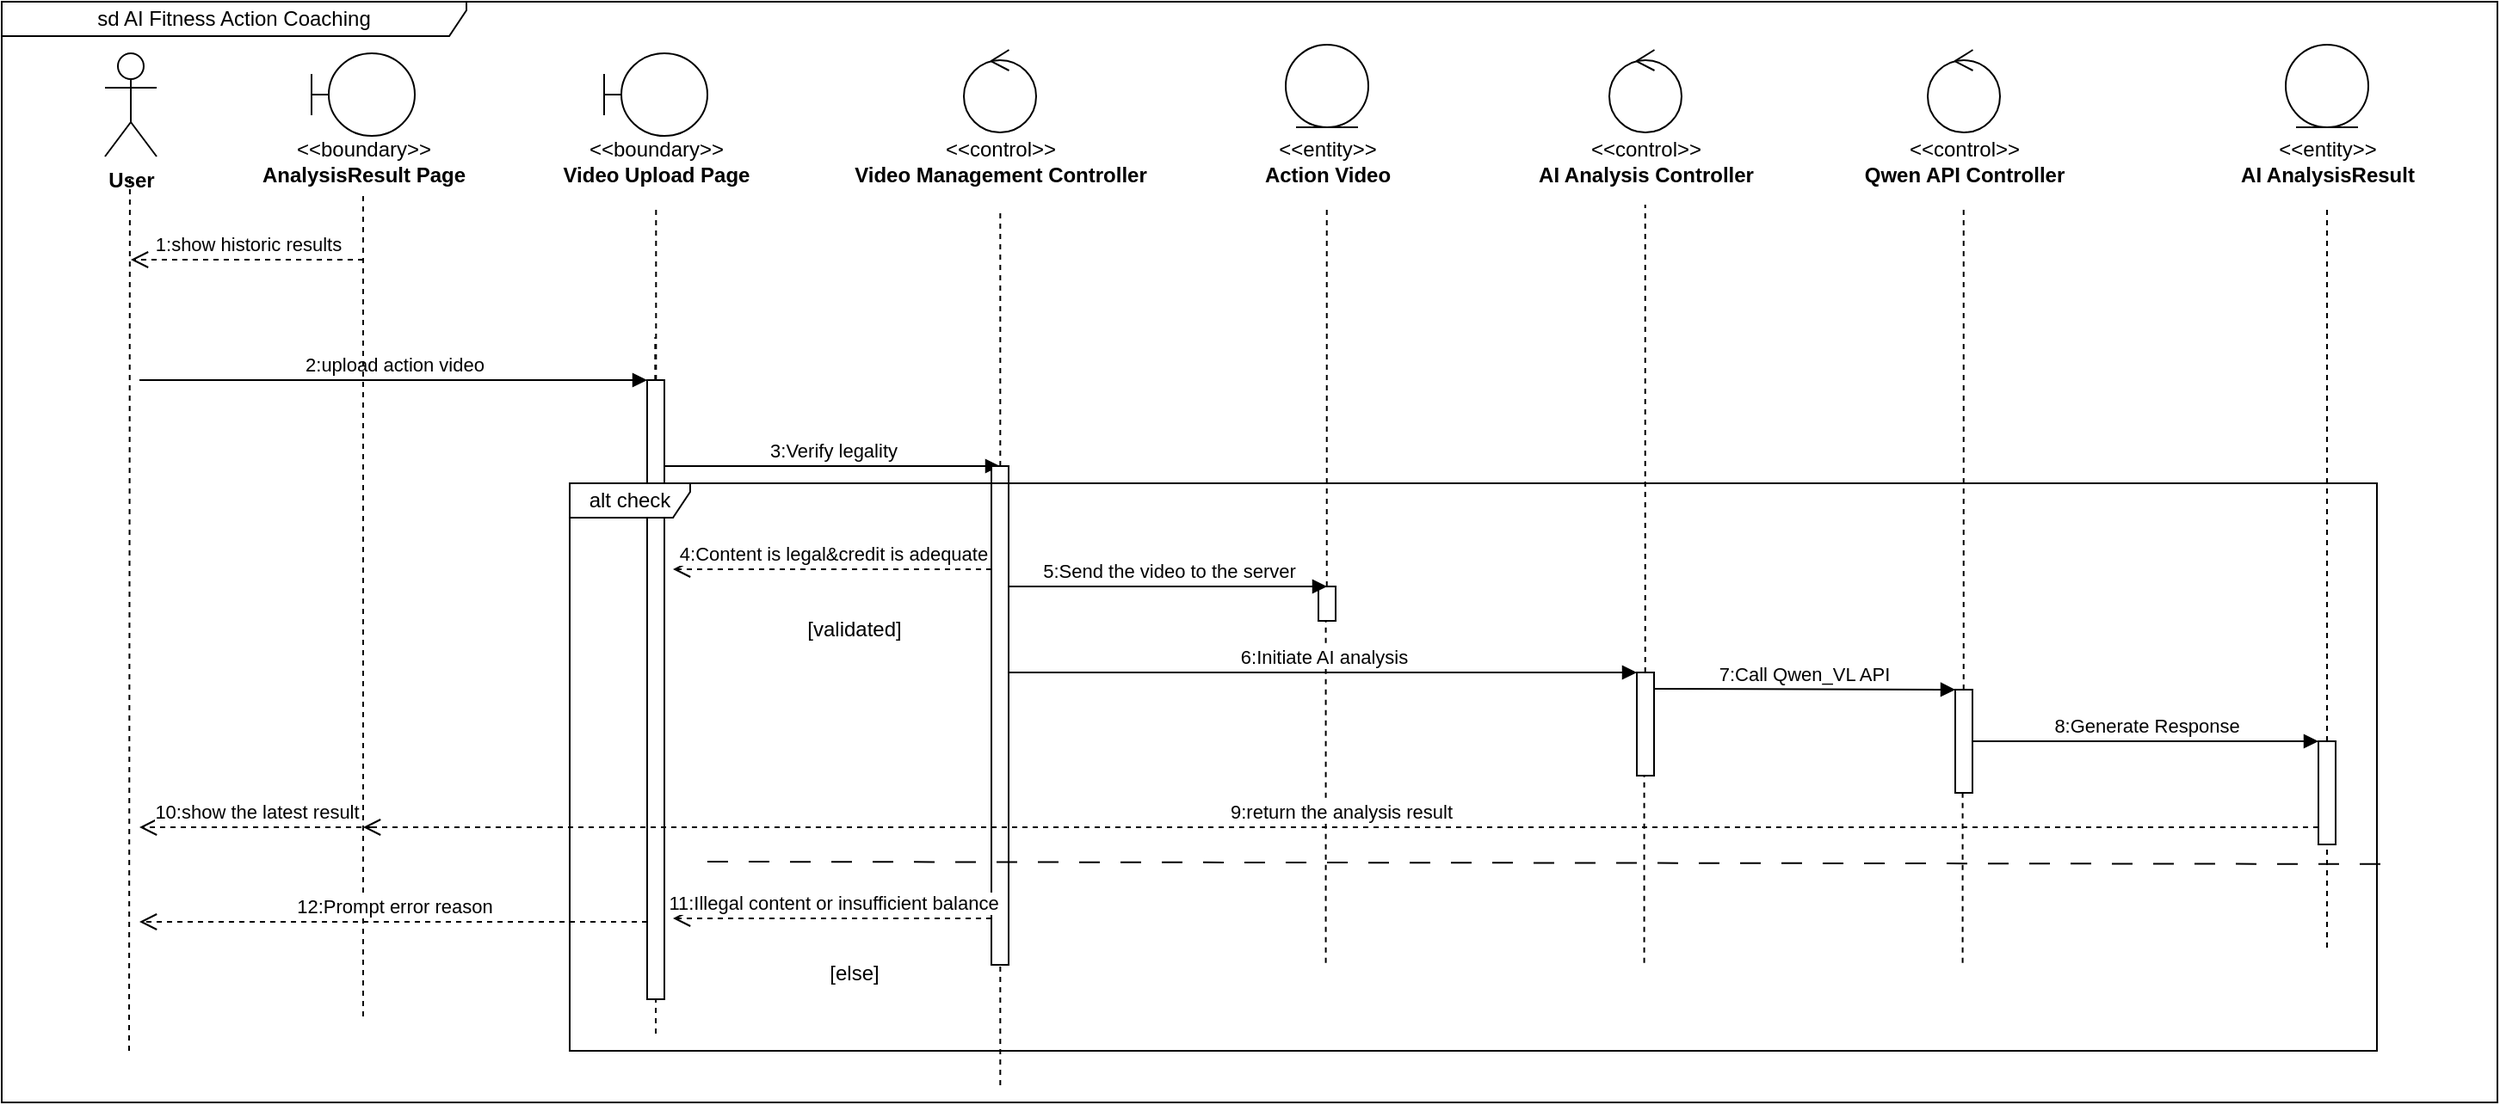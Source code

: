 <mxfile version="22.0.3" type="device">
  <diagram name="第 1 页" id="2SSCKnnj2jTLZ7HPCaVc">
    <mxGraphModel dx="2275" dy="991" grid="1" gridSize="10" guides="1" tooltips="1" connect="1" arrows="1" fold="1" page="1" pageScale="1" pageWidth="827" pageHeight="1169" math="0" shadow="0">
      <root>
        <mxCell id="0" />
        <mxCell id="1" parent="0" />
        <mxCell id="XC0Le2rnuZc1D-RvS7yY-1" value="" style="endArrow=none;dashed=1;html=1;rounded=0;" parent="1" source="XC0Le2rnuZc1D-RvS7yY-21" edge="1">
          <mxGeometry width="50" height="50" relative="1" as="geometry">
            <mxPoint x="270" y="900" as="sourcePoint" />
            <mxPoint x="269.66" y="245" as="targetPoint" />
          </mxGeometry>
        </mxCell>
        <mxCell id="XC0Le2rnuZc1D-RvS7yY-2" value="&lt;b&gt;User&lt;/b&gt;" style="shape=umlActor;verticalLabelPosition=bottom;verticalAlign=top;html=1;outlineConnect=0;" parent="1" vertex="1">
          <mxGeometry x="-50" y="80" width="30" height="60" as="geometry" />
        </mxCell>
        <mxCell id="XC0Le2rnuZc1D-RvS7yY-3" value="" style="endArrow=none;dashed=1;html=1;rounded=0;" parent="1" edge="1">
          <mxGeometry width="50" height="50" relative="1" as="geometry">
            <mxPoint x="-36" y="660" as="sourcePoint" />
            <mxPoint x="-35.53" y="150" as="targetPoint" />
          </mxGeometry>
        </mxCell>
        <mxCell id="XC0Le2rnuZc1D-RvS7yY-4" value="" style="shape=umlBoundary;whiteSpace=wrap;html=1;aspect=fixed;" parent="1" vertex="1">
          <mxGeometry x="240" y="80" width="60" height="48" as="geometry" />
        </mxCell>
        <mxCell id="XC0Le2rnuZc1D-RvS7yY-5" value="&amp;lt;&amp;lt;boundary&amp;gt;&amp;gt;&lt;br&gt;&lt;b&gt;Video Upload Page&lt;/b&gt;" style="text;html=1;align=center;verticalAlign=middle;resizable=0;points=[];autosize=1;strokeColor=none;fillColor=none;" parent="1" vertex="1">
          <mxGeometry x="205" y="123" width="130" height="40" as="geometry" />
        </mxCell>
        <mxCell id="XC0Le2rnuZc1D-RvS7yY-6" value="" style="endArrow=none;dashed=1;html=1;rounded=0;" parent="1" source="XC0Le2rnuZc1D-RvS7yY-21" edge="1">
          <mxGeometry width="50" height="50" relative="1" as="geometry">
            <mxPoint x="269.58" y="610.833" as="sourcePoint" />
            <mxPoint x="270.16" y="170" as="targetPoint" />
          </mxGeometry>
        </mxCell>
        <mxCell id="XC0Le2rnuZc1D-RvS7yY-7" value="" style="ellipse;shape=umlControl;whiteSpace=wrap;html=1;aspect=fixed;" parent="1" vertex="1">
          <mxGeometry x="449" y="78" width="42" height="48" as="geometry" />
        </mxCell>
        <mxCell id="XC0Le2rnuZc1D-RvS7yY-8" value="&amp;lt;&amp;lt;control&amp;gt;&amp;gt;&lt;br&gt;&lt;b&gt;Video Management Controller&lt;/b&gt;" style="text;html=1;align=center;verticalAlign=middle;resizable=0;points=[];autosize=1;strokeColor=none;fillColor=none;" parent="1" vertex="1">
          <mxGeometry x="375" y="123" width="190" height="40" as="geometry" />
        </mxCell>
        <mxCell id="XC0Le2rnuZc1D-RvS7yY-9" value="" style="endArrow=none;dashed=1;html=1;rounded=0;" parent="1" edge="1">
          <mxGeometry width="50" height="50" relative="1" as="geometry">
            <mxPoint x="470.16" y="680" as="sourcePoint" />
            <mxPoint x="470.16" y="170" as="targetPoint" />
          </mxGeometry>
        </mxCell>
        <mxCell id="XC0Le2rnuZc1D-RvS7yY-10" value="" style="ellipse;shape=umlControl;whiteSpace=wrap;html=1;aspect=fixed;" parent="1" vertex="1">
          <mxGeometry x="824" y="78" width="42" height="48" as="geometry" />
        </mxCell>
        <mxCell id="XC0Le2rnuZc1D-RvS7yY-11" value="&amp;lt;&amp;lt;control&amp;gt;&amp;gt;&lt;br&gt;&lt;b&gt;AI Analysis Controller&lt;/b&gt;" style="text;html=1;align=center;verticalAlign=middle;resizable=0;points=[];autosize=1;strokeColor=none;fillColor=none;" parent="1" vertex="1">
          <mxGeometry x="770" y="123" width="150" height="40" as="geometry" />
        </mxCell>
        <mxCell id="XC0Le2rnuZc1D-RvS7yY-14" value="" style="ellipse;shape=umlEntity;whiteSpace=wrap;html=1;aspect=fixed;" parent="1" vertex="1">
          <mxGeometry x="636" y="75" width="48" height="48" as="geometry" />
        </mxCell>
        <mxCell id="XC0Le2rnuZc1D-RvS7yY-15" value="&amp;lt;&amp;lt;entity&amp;gt;&amp;gt;&lt;br&gt;&lt;b&gt;Action Video&lt;/b&gt;" style="text;html=1;align=center;verticalAlign=middle;resizable=0;points=[];autosize=1;strokeColor=none;fillColor=none;" parent="1" vertex="1">
          <mxGeometry x="610" y="123" width="100" height="40" as="geometry" />
        </mxCell>
        <mxCell id="XC0Le2rnuZc1D-RvS7yY-16" value="" style="endArrow=none;dashed=1;html=1;rounded=0;" parent="1" source="XC0Le2rnuZc1D-RvS7yY-26" edge="1">
          <mxGeometry width="50" height="50" relative="1" as="geometry">
            <mxPoint x="659.29" y="608.833" as="sourcePoint" />
            <mxPoint x="659.87" y="168" as="targetPoint" />
          </mxGeometry>
        </mxCell>
        <mxCell id="XC0Le2rnuZc1D-RvS7yY-17" value="" style="endArrow=none;dashed=1;html=1;rounded=0;" parent="1" source="XC0Le2rnuZc1D-RvS7yY-29" edge="1">
          <mxGeometry width="50" height="50" relative="1" as="geometry">
            <mxPoint x="844.29" y="608.833" as="sourcePoint" />
            <mxPoint x="844.87" y="168" as="targetPoint" />
          </mxGeometry>
        </mxCell>
        <mxCell id="XC0Le2rnuZc1D-RvS7yY-18" value="" style="endArrow=none;dashed=1;html=1;rounded=0;" parent="1" source="XC0Le2rnuZc1D-RvS7yY-33" edge="1">
          <mxGeometry width="50" height="50" relative="1" as="geometry">
            <mxPoint x="1029.29" y="608.833" as="sourcePoint" />
            <mxPoint x="1029.87" y="168" as="targetPoint" />
          </mxGeometry>
        </mxCell>
        <mxCell id="XC0Le2rnuZc1D-RvS7yY-19" value="2:upload action video" style="html=1;verticalAlign=bottom;endArrow=block;curved=0;rounded=0;" parent="1" edge="1">
          <mxGeometry width="80" relative="1" as="geometry">
            <mxPoint x="-30" y="270" as="sourcePoint" />
            <mxPoint x="265" y="270" as="targetPoint" />
            <mxPoint as="offset" />
          </mxGeometry>
        </mxCell>
        <mxCell id="XC0Le2rnuZc1D-RvS7yY-20" value="" style="endArrow=none;dashed=1;html=1;rounded=0;" parent="1" target="XC0Le2rnuZc1D-RvS7yY-21" edge="1">
          <mxGeometry width="50" height="50" relative="1" as="geometry">
            <mxPoint x="269.58" y="610.833" as="sourcePoint" />
            <mxPoint x="270.16" y="170" as="targetPoint" />
          </mxGeometry>
        </mxCell>
        <mxCell id="XC0Le2rnuZc1D-RvS7yY-22" value="3:Verify legality" style="html=1;verticalAlign=bottom;endArrow=block;curved=0;rounded=0;" parent="1" edge="1">
          <mxGeometry width="80" relative="1" as="geometry">
            <mxPoint x="275" y="320" as="sourcePoint" />
            <mxPoint x="470" y="320" as="targetPoint" />
          </mxGeometry>
        </mxCell>
        <mxCell id="XC0Le2rnuZc1D-RvS7yY-24" value="" style="html=1;points=[[0,0,0,0,5],[0,1,0,0,-5],[1,0,0,0,5],[1,1,0,0,-5]];perimeter=orthogonalPerimeter;outlineConnect=0;targetShapes=umlLifeline;portConstraint=eastwest;newEdgeStyle={&quot;curved&quot;:0,&quot;rounded&quot;:0};" parent="1" vertex="1">
          <mxGeometry x="465" y="320" width="10" height="290" as="geometry" />
        </mxCell>
        <mxCell id="XC0Le2rnuZc1D-RvS7yY-25" value="" style="endArrow=none;dashed=1;html=1;rounded=0;" parent="1" target="XC0Le2rnuZc1D-RvS7yY-26" edge="1">
          <mxGeometry width="50" height="50" relative="1" as="geometry">
            <mxPoint x="659.29" y="608.833" as="sourcePoint" />
            <mxPoint x="659.87" y="168" as="targetPoint" />
          </mxGeometry>
        </mxCell>
        <mxCell id="XC0Le2rnuZc1D-RvS7yY-26" value="" style="html=1;points=[[0,0,0,0,5],[0,1,0,0,-5],[1,0,0,0,5],[1,1,0,0,-5]];perimeter=orthogonalPerimeter;outlineConnect=0;targetShapes=umlLifeline;portConstraint=eastwest;newEdgeStyle={&quot;curved&quot;:0,&quot;rounded&quot;:0};" parent="1" vertex="1">
          <mxGeometry x="655" y="390" width="10" height="20" as="geometry" />
        </mxCell>
        <mxCell id="XC0Le2rnuZc1D-RvS7yY-28" value="" style="endArrow=none;dashed=1;html=1;rounded=0;" parent="1" target="XC0Le2rnuZc1D-RvS7yY-29" edge="1">
          <mxGeometry width="50" height="50" relative="1" as="geometry">
            <mxPoint x="844.29" y="608.833" as="sourcePoint" />
            <mxPoint x="844.87" y="168" as="targetPoint" />
          </mxGeometry>
        </mxCell>
        <mxCell id="XC0Le2rnuZc1D-RvS7yY-29" value="" style="html=1;points=[[0,0,0,0,5],[0,1,0,0,-5],[1,0,0,0,5],[1,1,0,0,-5]];perimeter=orthogonalPerimeter;outlineConnect=0;targetShapes=umlLifeline;portConstraint=eastwest;newEdgeStyle={&quot;curved&quot;:0,&quot;rounded&quot;:0};" parent="1" vertex="1">
          <mxGeometry x="840" y="440" width="10" height="60" as="geometry" />
        </mxCell>
        <mxCell id="XC0Le2rnuZc1D-RvS7yY-32" value="" style="endArrow=none;dashed=1;html=1;rounded=0;" parent="1" target="XC0Le2rnuZc1D-RvS7yY-33" edge="1">
          <mxGeometry width="50" height="50" relative="1" as="geometry">
            <mxPoint x="1029.29" y="608.833" as="sourcePoint" />
            <mxPoint x="1029.87" y="168" as="targetPoint" />
          </mxGeometry>
        </mxCell>
        <mxCell id="XC0Le2rnuZc1D-RvS7yY-33" value="" style="html=1;points=[[0,0,0,0,5],[0,1,0,0,-5],[1,0,0,0,5],[1,1,0,0,-5]];perimeter=orthogonalPerimeter;outlineConnect=0;targetShapes=umlLifeline;portConstraint=eastwest;newEdgeStyle={&quot;curved&quot;:0,&quot;rounded&quot;:0};" parent="1" vertex="1">
          <mxGeometry x="1025" y="450" width="10" height="60" as="geometry" />
        </mxCell>
        <mxCell id="XC0Le2rnuZc1D-RvS7yY-42" value="" style="endArrow=none;dashed=1;html=1;rounded=0;" parent="1" edge="1">
          <mxGeometry width="50" height="50" relative="1" as="geometry">
            <mxPoint x="1241" y="600" as="sourcePoint" />
            <mxPoint x="1241" y="168" as="targetPoint" />
          </mxGeometry>
        </mxCell>
        <mxCell id="XC0Le2rnuZc1D-RvS7yY-49" value="1:show historic results" style="html=1;verticalAlign=bottom;endArrow=open;dashed=1;endSize=8;curved=0;rounded=0;" parent="1" edge="1">
          <mxGeometry relative="1" as="geometry">
            <mxPoint x="100" y="200" as="sourcePoint" />
            <mxPoint x="-35" y="200" as="targetPoint" />
          </mxGeometry>
        </mxCell>
        <mxCell id="XC0Le2rnuZc1D-RvS7yY-50" value="" style="ellipse;shape=umlControl;whiteSpace=wrap;html=1;aspect=fixed;" parent="1" vertex="1">
          <mxGeometry x="1009" y="78" width="42" height="48" as="geometry" />
        </mxCell>
        <mxCell id="XC0Le2rnuZc1D-RvS7yY-51" value="&amp;lt;&amp;lt;control&amp;gt;&amp;gt;&lt;br&gt;&lt;b&gt;Qwen API Controller&lt;/b&gt;" style="text;html=1;align=center;verticalAlign=middle;resizable=0;points=[];autosize=1;strokeColor=none;fillColor=none;" parent="1" vertex="1">
          <mxGeometry x="960" y="123" width="140" height="40" as="geometry" />
        </mxCell>
        <mxCell id="XC0Le2rnuZc1D-RvS7yY-52" value="" style="ellipse;shape=umlEntity;whiteSpace=wrap;html=1;aspect=fixed;" parent="1" vertex="1">
          <mxGeometry x="1217" y="75" width="48" height="48" as="geometry" />
        </mxCell>
        <mxCell id="XC0Le2rnuZc1D-RvS7yY-53" value="&amp;lt;&amp;lt;entity&amp;gt;&amp;gt;&lt;br&gt;&lt;b&gt;AI AnalysisResult&lt;/b&gt;" style="text;html=1;align=center;verticalAlign=middle;resizable=0;points=[];autosize=1;strokeColor=none;fillColor=none;" parent="1" vertex="1">
          <mxGeometry x="1181" y="123" width="120" height="40" as="geometry" />
        </mxCell>
        <mxCell id="XC0Le2rnuZc1D-RvS7yY-56" value="" style="shape=umlBoundary;whiteSpace=wrap;html=1;aspect=fixed;" parent="1" vertex="1">
          <mxGeometry x="70" y="80" width="60" height="48" as="geometry" />
        </mxCell>
        <mxCell id="XC0Le2rnuZc1D-RvS7yY-57" value="&amp;lt;&amp;lt;boundary&amp;gt;&amp;gt;&lt;br&gt;&lt;b&gt;AnalysisResult Page&lt;/b&gt;" style="text;html=1;align=center;verticalAlign=middle;resizable=0;points=[];autosize=1;strokeColor=none;fillColor=none;" parent="1" vertex="1">
          <mxGeometry x="30" y="123" width="140" height="40" as="geometry" />
        </mxCell>
        <mxCell id="XC0Le2rnuZc1D-RvS7yY-58" value="" style="endArrow=none;dashed=1;html=1;rounded=0;" parent="1" edge="1">
          <mxGeometry width="50" height="50" relative="1" as="geometry">
            <mxPoint x="100" y="640" as="sourcePoint" />
            <mxPoint x="100" y="163" as="targetPoint" />
          </mxGeometry>
        </mxCell>
        <mxCell id="XC0Le2rnuZc1D-RvS7yY-59" value="" style="endArrow=none;dashed=1;html=1;rounded=0;" parent="1" target="XC0Le2rnuZc1D-RvS7yY-21" edge="1">
          <mxGeometry width="50" height="50" relative="1" as="geometry">
            <mxPoint x="270" y="650" as="sourcePoint" />
            <mxPoint x="269.66" y="245" as="targetPoint" />
          </mxGeometry>
        </mxCell>
        <mxCell id="XC0Le2rnuZc1D-RvS7yY-21" value="" style="html=1;points=[[0,0,0,0,5],[0,1,0,0,-5],[1,0,0,0,5],[1,1,0,0,-5]];perimeter=orthogonalPerimeter;outlineConnect=0;targetShapes=umlLifeline;portConstraint=eastwest;newEdgeStyle={&quot;curved&quot;:0,&quot;rounded&quot;:0};" parent="1" vertex="1">
          <mxGeometry x="265" y="270" width="10" height="360" as="geometry" />
        </mxCell>
        <mxCell id="XC0Le2rnuZc1D-RvS7yY-62" value="alt check" style="shape=umlFrame;whiteSpace=wrap;html=1;pointerEvents=0;width=70;height=20;" parent="1" vertex="1">
          <mxGeometry x="220" y="330" width="1050" height="330" as="geometry" />
        </mxCell>
        <mxCell id="XC0Le2rnuZc1D-RvS7yY-63" value="5:Send the video to the server" style="html=1;verticalAlign=bottom;endArrow=block;curved=0;rounded=0;" parent="1" edge="1">
          <mxGeometry width="80" relative="1" as="geometry">
            <mxPoint x="475" y="390" as="sourcePoint" />
            <mxPoint x="660" y="390" as="targetPoint" />
          </mxGeometry>
        </mxCell>
        <mxCell id="XC0Le2rnuZc1D-RvS7yY-64" value="6:Initiate AI analysis" style="html=1;verticalAlign=bottom;endArrow=block;curved=0;rounded=0;" parent="1" edge="1">
          <mxGeometry width="80" relative="1" as="geometry">
            <mxPoint x="475" y="440" as="sourcePoint" />
            <mxPoint x="840" y="440" as="targetPoint" />
          </mxGeometry>
        </mxCell>
        <mxCell id="XC0Le2rnuZc1D-RvS7yY-65" value="7:Call Qwen_VL API" style="html=1;verticalAlign=bottom;endArrow=block;curved=0;rounded=0;" parent="1" target="XC0Le2rnuZc1D-RvS7yY-33" edge="1">
          <mxGeometry width="80" relative="1" as="geometry">
            <mxPoint x="850" y="449.47" as="sourcePoint" />
            <mxPoint x="1215" y="449.47" as="targetPoint" />
          </mxGeometry>
        </mxCell>
        <mxCell id="XC0Le2rnuZc1D-RvS7yY-66" value="8:Generate Response" style="html=1;verticalAlign=bottom;endArrow=block;curved=0;rounded=0;" parent="1" target="XC0Le2rnuZc1D-RvS7yY-67" edge="1">
          <mxGeometry width="80" relative="1" as="geometry">
            <mxPoint x="1035" y="480" as="sourcePoint" />
            <mxPoint x="1230" y="480" as="targetPoint" />
          </mxGeometry>
        </mxCell>
        <mxCell id="XC0Le2rnuZc1D-RvS7yY-67" value="" style="html=1;points=[[0,0,0,0,5],[0,1,0,0,-5],[1,0,0,0,5],[1,1,0,0,-5]];perimeter=orthogonalPerimeter;outlineConnect=0;targetShapes=umlLifeline;portConstraint=eastwest;newEdgeStyle={&quot;curved&quot;:0,&quot;rounded&quot;:0};" parent="1" vertex="1">
          <mxGeometry x="1236" y="480" width="10" height="60" as="geometry" />
        </mxCell>
        <mxCell id="XC0Le2rnuZc1D-RvS7yY-68" value="9:return the analysis result" style="html=1;verticalAlign=bottom;endArrow=open;dashed=1;endSize=8;curved=0;rounded=0;" parent="1" edge="1">
          <mxGeometry relative="1" as="geometry">
            <mxPoint x="1236" y="530" as="sourcePoint" />
            <mxPoint x="100" y="530" as="targetPoint" />
          </mxGeometry>
        </mxCell>
        <mxCell id="XC0Le2rnuZc1D-RvS7yY-69" value="10:show the latest result" style="html=1;verticalAlign=bottom;endArrow=open;dashed=1;endSize=8;curved=0;rounded=0;" parent="1" edge="1">
          <mxGeometry relative="1" as="geometry">
            <mxPoint x="105" y="530" as="sourcePoint" />
            <mxPoint x="-30" y="530" as="targetPoint" />
          </mxGeometry>
        </mxCell>
        <mxCell id="XC0Le2rnuZc1D-RvS7yY-70" value="4:Content is legal&amp;amp;credit is adequate" style="html=1;verticalAlign=bottom;endArrow=open;dashed=1;endSize=8;curved=0;rounded=0;" parent="1" edge="1">
          <mxGeometry relative="1" as="geometry">
            <mxPoint x="465" y="380" as="sourcePoint" />
            <mxPoint x="280" y="380" as="targetPoint" />
          </mxGeometry>
        </mxCell>
        <mxCell id="XC0Le2rnuZc1D-RvS7yY-71" value="11:Illegal content or insufficient balance" style="html=1;verticalAlign=bottom;endArrow=open;dashed=1;endSize=8;curved=0;rounded=0;" parent="1" edge="1">
          <mxGeometry relative="1" as="geometry">
            <mxPoint x="465" y="583" as="sourcePoint" />
            <mxPoint x="280" y="583" as="targetPoint" />
          </mxGeometry>
        </mxCell>
        <mxCell id="XC0Le2rnuZc1D-RvS7yY-72" value="12:Prompt error reason" style="html=1;verticalAlign=bottom;endArrow=open;dashed=1;endSize=8;curved=0;rounded=0;" parent="1" edge="1">
          <mxGeometry relative="1" as="geometry">
            <mxPoint x="265" y="585" as="sourcePoint" />
            <mxPoint x="-30" y="585" as="targetPoint" />
          </mxGeometry>
        </mxCell>
        <mxCell id="XC0Le2rnuZc1D-RvS7yY-74" value="" style="endArrow=none;dashed=1;html=1;rounded=0;entryX=1.005;entryY=0.671;entryDx=0;entryDy=0;entryPerimeter=0;dashPattern=12 12;" parent="1" target="XC0Le2rnuZc1D-RvS7yY-62" edge="1">
          <mxGeometry width="50" height="50" relative="1" as="geometry">
            <mxPoint x="300" y="550" as="sourcePoint" />
            <mxPoint x="650" y="570" as="targetPoint" />
          </mxGeometry>
        </mxCell>
        <mxCell id="XC0Le2rnuZc1D-RvS7yY-75" value="[else]" style="text;html=1;align=center;verticalAlign=middle;resizable=0;points=[];autosize=1;strokeColor=none;fillColor=none;" parent="1" vertex="1">
          <mxGeometry x="360" y="600" width="50" height="30" as="geometry" />
        </mxCell>
        <mxCell id="XC0Le2rnuZc1D-RvS7yY-76" value="[validated]" style="text;html=1;align=center;verticalAlign=middle;resizable=0;points=[];autosize=1;strokeColor=none;fillColor=none;" parent="1" vertex="1">
          <mxGeometry x="345" y="400" width="80" height="30" as="geometry" />
        </mxCell>
        <mxCell id="1xZuaRRKxT_DTzz-atYj-1" value="sd AI Fitness Action Coaching" style="shape=umlFrame;whiteSpace=wrap;html=1;pointerEvents=0;width=270;height=20;" vertex="1" parent="1">
          <mxGeometry x="-110" y="50" width="1450" height="640" as="geometry" />
        </mxCell>
      </root>
    </mxGraphModel>
  </diagram>
</mxfile>
